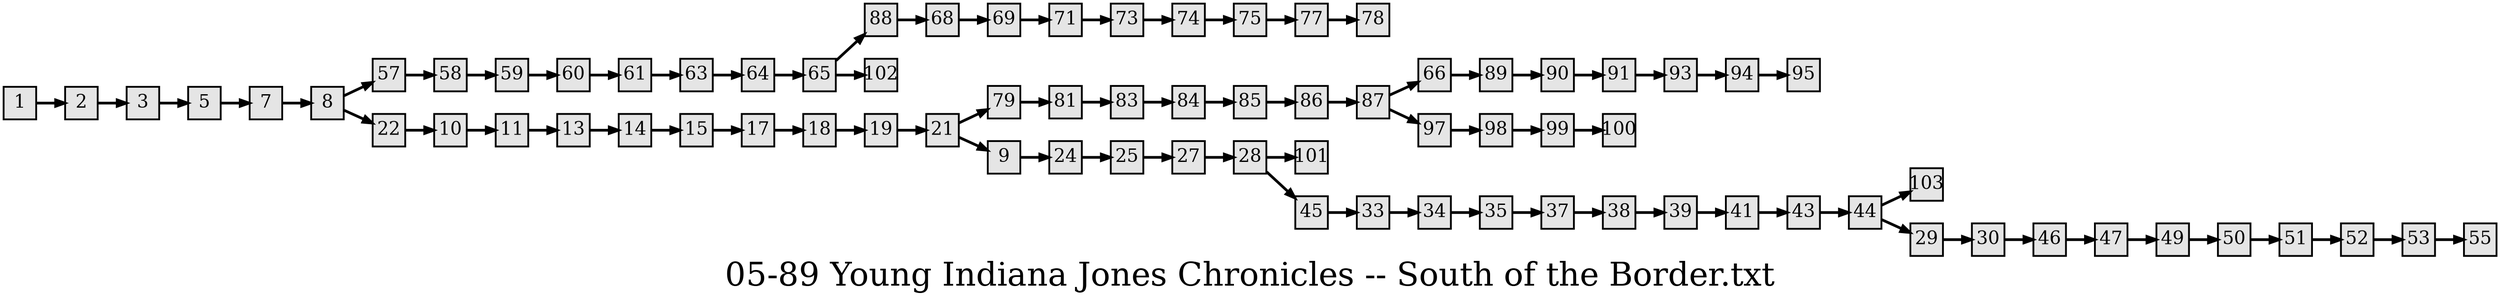 digraph g{
  graph [ label="05-89 Young Indiana Jones Chronicles -- South of the Border.txt" rankdir=LR, ordering=out, fontsize=36, nodesep="0.35", ranksep="0.45"];
  node  [shape=rect, penwidth=2, fontsize=20, style=filled, fillcolor=grey90, margin="0,0", labelfloat=true, regular=true, fixedsize=true];
  edge  [labelfloat=true, penwidth=3, fontsize=12];
  1 -> 2;
  2 -> 3;
  3 -> 5;
  5 -> 7;
  7 -> 8;
  8 -> 57;
  8 -> 22;
  9 -> 24;
  10 -> 11;
  11 -> 13;
  13 -> 14;
  14 -> 15;
  15 -> 17;
  17 -> 18;
  18 -> 19;
  19 -> 21;
  21 -> 79;
  21 -> 9;
  22 -> 10;
  24 -> 25;
  25 -> 27;
  27 -> 28;
  28 -> 101;
  28 -> 45;
  29 -> 30;
  30 -> 46;
  33 -> 34;
  34 -> 35;
  35 -> 37;
  37 -> 38;
  38 -> 39;
  39 -> 41;
  41 -> 43;
  43 -> 44;
  44 -> 103;
  44 -> 29;
  45 -> 33;
  46 -> 47;
  47 -> 49;
  49 -> 50;
  50 -> 51;
  51 -> 52;
  52 -> 53;
  53 -> 55;
  57 -> 58;
  58 -> 59;
  59 -> 60;
  60 -> 61;
  61 -> 63;
  63 -> 64;
  64 -> 65;
  65 -> 88;
  65 -> 102;
  66 -> 89;
  68 -> 69;
  69 -> 71;
  71 -> 73;
  73 -> 74;
  74 -> 75;
  75 -> 77;
  77 -> 78;
  79 -> 81;
  81 -> 83;
  83 -> 84;
  84 -> 85;
  85 -> 86;
  86 -> 87;
  87 -> 66;
  87 -> 97;
  88 -> 68;
  89 -> 90;
  90 -> 91;
  91 -> 93;
  93 -> 94;
  94 -> 95;
  97 -> 98;
  98 -> 99;
  99 -> 100;
}

